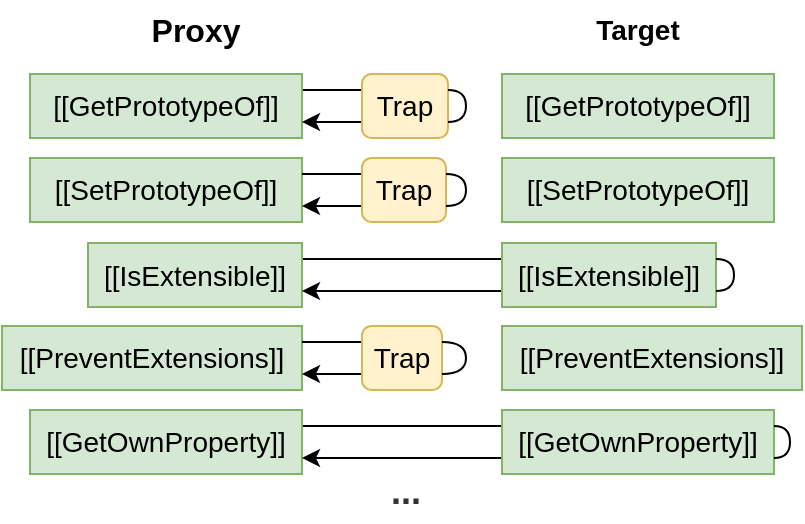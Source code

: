 <mxfile version="17.2.5" type="device"><diagram id="bUzu3O0gddD9YTvXhstT" name="Page-1"><mxGraphModel dx="677" dy="365" grid="0" gridSize="10" guides="1" tooltips="1" connect="1" arrows="1" fold="1" page="0" pageScale="1" pageWidth="470" pageHeight="400" math="0" shadow="0"><root><mxCell id="0"/><mxCell id="1" parent="0"/><mxCell id="mCQgyNH5SFLsXTq0HIsz-33" style="edgeStyle=orthogonalEdgeStyle;curved=1;rounded=0;orthogonalLoop=1;jettySize=auto;html=1;exitX=1;exitY=0.25;exitDx=0;exitDy=0;entryX=0;entryY=0.25;entryDx=0;entryDy=0;fontSize=16;endArrow=none;endFill=0;" edge="1" parent="1" source="mCQgyNH5SFLsXTq0HIsz-1" target="mCQgyNH5SFLsXTq0HIsz-8"><mxGeometry relative="1" as="geometry"/></mxCell><mxCell id="mCQgyNH5SFLsXTq0HIsz-1" value="&lt;font style=&quot;font-size: 14px&quot;&gt;[[GetOwnProperty]]&lt;/font&gt;" style="rounded=0;whiteSpace=wrap;html=1;fillColor=#d5e8d4;strokeColor=#82b366;" vertex="1" parent="1"><mxGeometry x="182" y="519" width="136" height="32" as="geometry"/></mxCell><mxCell id="mCQgyNH5SFLsXTq0HIsz-18" style="rounded=0;orthogonalLoop=1;jettySize=auto;html=1;exitX=1;exitY=0.25;exitDx=0;exitDy=0;entryX=0;entryY=0.25;entryDx=0;entryDy=0;fontSize=16;endArrow=none;endFill=0;" edge="1" parent="1" source="mCQgyNH5SFLsXTq0HIsz-2" target="mCQgyNH5SFLsXTq0HIsz-13"><mxGeometry relative="1" as="geometry"/></mxCell><mxCell id="mCQgyNH5SFLsXTq0HIsz-2" value="&lt;font style=&quot;font-size: 14px&quot;&gt;[[GetPrototypeOf]]&lt;/font&gt;" style="rounded=0;whiteSpace=wrap;html=1;fillColor=#d5e8d4;strokeColor=#82b366;" vertex="1" parent="1"><mxGeometry x="182" y="351" width="136" height="32" as="geometry"/></mxCell><mxCell id="mCQgyNH5SFLsXTq0HIsz-30" style="edgeStyle=orthogonalEdgeStyle;curved=1;rounded=0;orthogonalLoop=1;jettySize=auto;html=1;exitX=1;exitY=0.25;exitDx=0;exitDy=0;entryX=0;entryY=0.25;entryDx=0;entryDy=0;fontSize=16;endArrow=none;endFill=0;" edge="1" parent="1" source="mCQgyNH5SFLsXTq0HIsz-4" target="mCQgyNH5SFLsXTq0HIsz-10"><mxGeometry relative="1" as="geometry"/></mxCell><mxCell id="mCQgyNH5SFLsXTq0HIsz-4" value="&lt;font style=&quot;font-size: 14px&quot;&gt;[[IsExtensible]]&lt;/font&gt;" style="rounded=0;whiteSpace=wrap;html=1;fillColor=#d5e8d4;strokeColor=#82b366;" vertex="1" parent="1"><mxGeometry x="211" y="435.5" width="107" height="32" as="geometry"/></mxCell><mxCell id="mCQgyNH5SFLsXTq0HIsz-5" value="&lt;font style=&quot;font-size: 14px&quot;&gt;[[SetPrototypeOf]]&lt;/font&gt;" style="rounded=0;whiteSpace=wrap;html=1;fillColor=#d5e8d4;strokeColor=#82b366;" vertex="1" parent="1"><mxGeometry x="182" y="393" width="136" height="32" as="geometry"/></mxCell><mxCell id="mCQgyNH5SFLsXTq0HIsz-6" value="&lt;font style=&quot;font-size: 14px&quot;&gt;[[PreventExtensions]]&lt;/font&gt;" style="rounded=0;whiteSpace=wrap;html=1;fillColor=#d5e8d4;strokeColor=#82b366;" vertex="1" parent="1"><mxGeometry x="168" y="477" width="150" height="32" as="geometry"/></mxCell><mxCell id="mCQgyNH5SFLsXTq0HIsz-35" style="edgeStyle=orthogonalEdgeStyle;curved=1;rounded=0;orthogonalLoop=1;jettySize=auto;html=1;exitX=0;exitY=0.75;exitDx=0;exitDy=0;entryX=1;entryY=0.75;entryDx=0;entryDy=0;fontSize=16;endArrow=classic;endFill=1;" edge="1" parent="1" source="mCQgyNH5SFLsXTq0HIsz-8" target="mCQgyNH5SFLsXTq0HIsz-1"><mxGeometry relative="1" as="geometry"/></mxCell><mxCell id="mCQgyNH5SFLsXTq0HIsz-8" value="&lt;font style=&quot;font-size: 14px&quot;&gt;[[GetOwnProperty]]&lt;/font&gt;" style="rounded=0;whiteSpace=wrap;html=1;fillColor=#d5e8d4;strokeColor=#82b366;" vertex="1" parent="1"><mxGeometry x="418" y="519" width="136" height="32" as="geometry"/></mxCell><mxCell id="mCQgyNH5SFLsXTq0HIsz-9" value="&lt;font style=&quot;font-size: 14px&quot;&gt;[[GetPrototypeOf]]&lt;/font&gt;" style="rounded=0;whiteSpace=wrap;html=1;fillColor=#d5e8d4;strokeColor=#82b366;" vertex="1" parent="1"><mxGeometry x="418" y="351" width="136" height="32" as="geometry"/></mxCell><mxCell id="mCQgyNH5SFLsXTq0HIsz-31" style="edgeStyle=orthogonalEdgeStyle;curved=1;rounded=0;orthogonalLoop=1;jettySize=auto;html=1;exitX=0;exitY=0.75;exitDx=0;exitDy=0;entryX=1;entryY=0.75;entryDx=0;entryDy=0;fontSize=16;endArrow=classic;endFill=1;" edge="1" parent="1" source="mCQgyNH5SFLsXTq0HIsz-10" target="mCQgyNH5SFLsXTq0HIsz-4"><mxGeometry relative="1" as="geometry"/></mxCell><mxCell id="mCQgyNH5SFLsXTq0HIsz-10" value="&lt;font style=&quot;font-size: 14px&quot;&gt;[[IsExtensible]]&lt;/font&gt;" style="rounded=0;whiteSpace=wrap;html=1;fillColor=#d5e8d4;strokeColor=#82b366;" vertex="1" parent="1"><mxGeometry x="418" y="435.5" width="107" height="32" as="geometry"/></mxCell><mxCell id="mCQgyNH5SFLsXTq0HIsz-11" value="&lt;font style=&quot;font-size: 14px&quot;&gt;[[SetPrototypeOf]]&lt;/font&gt;" style="rounded=0;whiteSpace=wrap;html=1;fillColor=#d5e8d4;strokeColor=#82b366;" vertex="1" parent="1"><mxGeometry x="418" y="393" width="136" height="32" as="geometry"/></mxCell><mxCell id="mCQgyNH5SFLsXTq0HIsz-12" value="&lt;font style=&quot;font-size: 14px&quot;&gt;[[PreventExtensions]]&lt;/font&gt;" style="rounded=0;whiteSpace=wrap;html=1;fillColor=#d5e8d4;strokeColor=#82b366;" vertex="1" parent="1"><mxGeometry x="418" y="477" width="150" height="32" as="geometry"/></mxCell><mxCell id="mCQgyNH5SFLsXTq0HIsz-19" style="edgeStyle=none;rounded=0;orthogonalLoop=1;jettySize=auto;html=1;exitX=0;exitY=0.75;exitDx=0;exitDy=0;entryX=1;entryY=0.75;entryDx=0;entryDy=0;fontSize=16;endArrow=classic;endFill=1;" edge="1" parent="1" source="mCQgyNH5SFLsXTq0HIsz-13" target="mCQgyNH5SFLsXTq0HIsz-2"><mxGeometry relative="1" as="geometry"/></mxCell><mxCell id="mCQgyNH5SFLsXTq0HIsz-13" value="Trap" style="rounded=1;whiteSpace=wrap;html=1;fontSize=14;fillColor=#fff2cc;strokeColor=#d6b656;" vertex="1" parent="1"><mxGeometry x="348" y="351" width="43" height="32" as="geometry"/></mxCell><mxCell id="mCQgyNH5SFLsXTq0HIsz-16" value="&lt;font style=&quot;font-size: 16px&quot;&gt;&lt;b&gt;Proxy&lt;/b&gt;&lt;/font&gt;" style="text;html=1;strokeColor=none;fillColor=none;align=center;verticalAlign=middle;whiteSpace=wrap;rounded=0;fontSize=14;" vertex="1" parent="1"><mxGeometry x="234.5" y="314" width="60" height="30" as="geometry"/></mxCell><mxCell id="mCQgyNH5SFLsXTq0HIsz-17" value="&lt;b&gt;Target&lt;/b&gt;" style="text;html=1;strokeColor=none;fillColor=none;align=center;verticalAlign=middle;whiteSpace=wrap;rounded=0;fontSize=14;" vertex="1" parent="1"><mxGeometry x="456" y="314" width="60" height="30" as="geometry"/></mxCell><mxCell id="mCQgyNH5SFLsXTq0HIsz-20" style="edgeStyle=orthogonalEdgeStyle;rounded=0;orthogonalLoop=1;jettySize=auto;html=1;exitX=1;exitY=0.25;exitDx=0;exitDy=0;entryX=1;entryY=0.75;entryDx=0;entryDy=0;fontSize=16;endArrow=none;endFill=0;curved=1;" edge="1" parent="1" source="mCQgyNH5SFLsXTq0HIsz-13" target="mCQgyNH5SFLsXTq0HIsz-13"><mxGeometry relative="1" as="geometry"><Array as="points"><mxPoint x="400" y="359"/><mxPoint x="400" y="375"/></Array></mxGeometry></mxCell><mxCell id="mCQgyNH5SFLsXTq0HIsz-21" style="rounded=0;orthogonalLoop=1;jettySize=auto;html=1;exitX=1;exitY=0.25;exitDx=0;exitDy=0;entryX=0;entryY=0.25;entryDx=0;entryDy=0;fontSize=16;endArrow=none;endFill=0;" edge="1" parent="1" target="mCQgyNH5SFLsXTq0HIsz-23"><mxGeometry relative="1" as="geometry"><mxPoint x="318" y="401" as="sourcePoint"/></mxGeometry></mxCell><mxCell id="mCQgyNH5SFLsXTq0HIsz-22" style="edgeStyle=none;rounded=0;orthogonalLoop=1;jettySize=auto;html=1;exitX=0;exitY=0.75;exitDx=0;exitDy=0;entryX=1;entryY=0.75;entryDx=0;entryDy=0;fontSize=16;endArrow=classic;endFill=1;" edge="1" parent="1" source="mCQgyNH5SFLsXTq0HIsz-23"><mxGeometry relative="1" as="geometry"><mxPoint x="318" y="417.0" as="targetPoint"/></mxGeometry></mxCell><mxCell id="mCQgyNH5SFLsXTq0HIsz-23" value="Trap" style="rounded=1;whiteSpace=wrap;html=1;fontSize=14;fillColor=#fff2cc;strokeColor=#d6b656;" vertex="1" parent="1"><mxGeometry x="348" y="393" width="42" height="32" as="geometry"/></mxCell><mxCell id="mCQgyNH5SFLsXTq0HIsz-24" style="edgeStyle=orthogonalEdgeStyle;rounded=0;orthogonalLoop=1;jettySize=auto;html=1;exitX=1;exitY=0.25;exitDx=0;exitDy=0;entryX=1;entryY=0.75;entryDx=0;entryDy=0;fontSize=16;endArrow=none;endFill=0;curved=1;" edge="1" parent="1" source="mCQgyNH5SFLsXTq0HIsz-23" target="mCQgyNH5SFLsXTq0HIsz-23"><mxGeometry relative="1" as="geometry"><Array as="points"><mxPoint x="400" y="401"/><mxPoint x="400" y="417"/></Array></mxGeometry></mxCell><mxCell id="mCQgyNH5SFLsXTq0HIsz-25" style="rounded=0;orthogonalLoop=1;jettySize=auto;html=1;exitX=1;exitY=0.25;exitDx=0;exitDy=0;entryX=0;entryY=0.25;entryDx=0;entryDy=0;fontSize=16;endArrow=none;endFill=0;" edge="1" parent="1" target="mCQgyNH5SFLsXTq0HIsz-27" source="mCQgyNH5SFLsXTq0HIsz-6"><mxGeometry relative="1" as="geometry"><mxPoint x="318" y="485" as="sourcePoint"/></mxGeometry></mxCell><mxCell id="mCQgyNH5SFLsXTq0HIsz-26" style="edgeStyle=none;rounded=0;orthogonalLoop=1;jettySize=auto;html=1;exitX=0;exitY=0.75;exitDx=0;exitDy=0;entryX=1;entryY=0.75;entryDx=0;entryDy=0;fontSize=16;endArrow=classic;endFill=1;" edge="1" parent="1" source="mCQgyNH5SFLsXTq0HIsz-27" target="mCQgyNH5SFLsXTq0HIsz-6"><mxGeometry relative="1" as="geometry"><mxPoint x="318" y="501.0" as="targetPoint"/></mxGeometry></mxCell><mxCell id="mCQgyNH5SFLsXTq0HIsz-27" value="Trap" style="rounded=1;whiteSpace=wrap;html=1;fontSize=14;fillColor=#fff2cc;strokeColor=#d6b656;" vertex="1" parent="1"><mxGeometry x="348" y="477" width="40" height="32" as="geometry"/></mxCell><mxCell id="mCQgyNH5SFLsXTq0HIsz-28" style="edgeStyle=orthogonalEdgeStyle;rounded=0;orthogonalLoop=1;jettySize=auto;html=1;exitX=1;exitY=0.25;exitDx=0;exitDy=0;entryX=1;entryY=0.75;entryDx=0;entryDy=0;fontSize=16;endArrow=none;endFill=0;curved=1;" edge="1" parent="1" source="mCQgyNH5SFLsXTq0HIsz-27" target="mCQgyNH5SFLsXTq0HIsz-27"><mxGeometry relative="1" as="geometry"><Array as="points"><mxPoint x="400" y="485"/><mxPoint x="400" y="501"/></Array></mxGeometry></mxCell><mxCell id="mCQgyNH5SFLsXTq0HIsz-32" style="edgeStyle=orthogonalEdgeStyle;curved=1;rounded=0;orthogonalLoop=1;jettySize=auto;html=1;exitX=1;exitY=0.25;exitDx=0;exitDy=0;entryX=1;entryY=0.75;entryDx=0;entryDy=0;fontSize=16;endArrow=none;endFill=0;" edge="1" parent="1" source="mCQgyNH5SFLsXTq0HIsz-10" target="mCQgyNH5SFLsXTq0HIsz-10"><mxGeometry relative="1" as="geometry"><Array as="points"><mxPoint x="534" y="444"/><mxPoint x="534" y="460"/></Array></mxGeometry></mxCell><mxCell id="mCQgyNH5SFLsXTq0HIsz-34" style="edgeStyle=orthogonalEdgeStyle;curved=1;rounded=0;orthogonalLoop=1;jettySize=auto;html=1;exitX=1;exitY=0.25;exitDx=0;exitDy=0;entryX=1;entryY=0.75;entryDx=0;entryDy=0;fontSize=16;endArrow=none;endFill=0;" edge="1" parent="1" source="mCQgyNH5SFLsXTq0HIsz-8" target="mCQgyNH5SFLsXTq0HIsz-8"><mxGeometry relative="1" as="geometry"><Array as="points"><mxPoint x="562" y="527"/><mxPoint x="562" y="543"/></Array></mxGeometry></mxCell><mxCell id="mCQgyNH5SFLsXTq0HIsz-36" value="&lt;font style=&quot;font-size: 18px&quot; color=&quot;#333333&quot;&gt;&lt;b&gt;...&lt;/b&gt;&lt;/font&gt;" style="text;html=1;strokeColor=none;fillColor=none;align=center;verticalAlign=middle;whiteSpace=wrap;rounded=0;fontSize=14;" vertex="1" parent="1"><mxGeometry x="339.5" y="545" width="60" height="30" as="geometry"/></mxCell></root></mxGraphModel></diagram></mxfile>